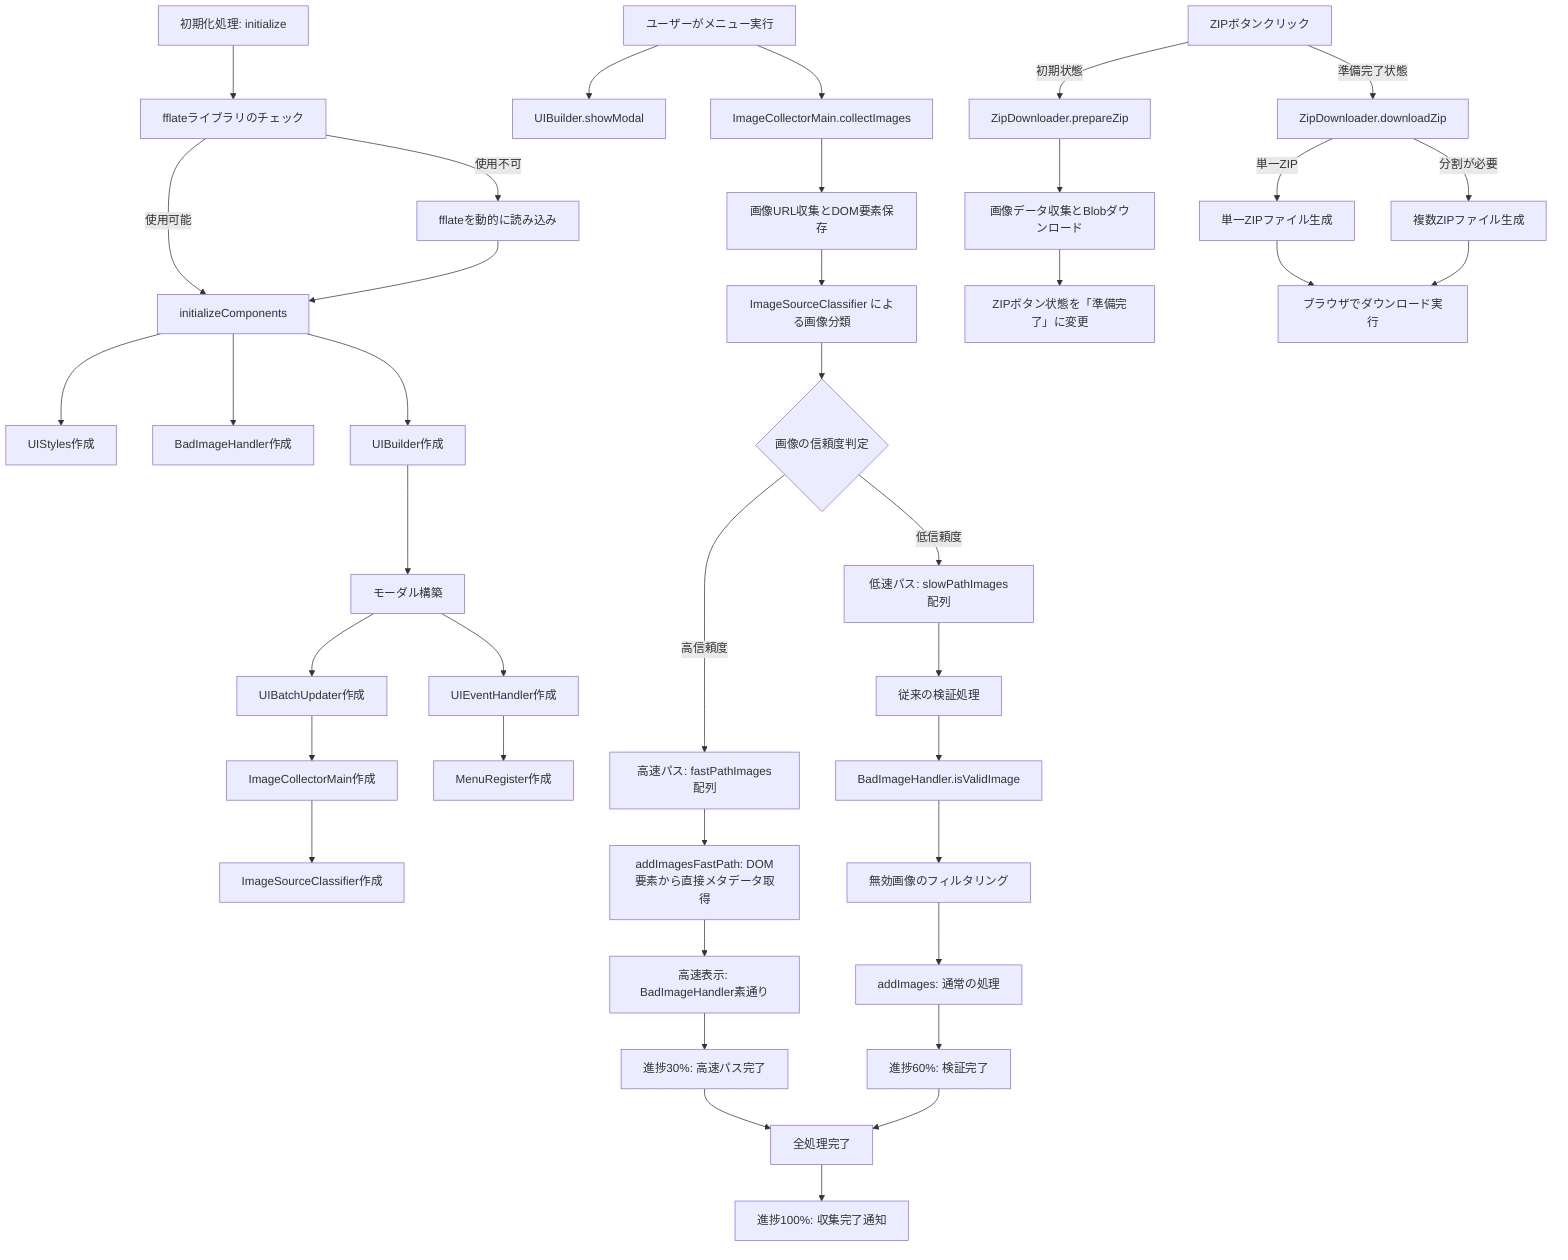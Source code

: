 flowchart TD
    A[初期化処理: initialize] --> B[fflateライブラリのチェック]
    B -->|使用可能| C[initializeComponents]
    B -->|使用不可| D[fflateを動的に読み込み]
    D --> C
    
    C --> E[UIStyles作成]
    C --> F[BadImageHandler作成]
    C --> G[UIBuilder作成]
    G --> H[モーダル構築]
    H --> I[UIBatchUpdater作成]
    H --> J[UIEventHandler作成]
    I --> K[ImageCollectorMain作成]
    J --> L[MenuRegister作成]
    K --> M[ImageSourceClassifier作成]
    
    N[ユーザーがメニュー実行] --> O[UIBuilder.showModal]
    N --> P[ImageCollectorMain.collectImages]
    
    P --> Q[画像URL収集とDOM要素保存]
    Q --> R[ImageSourceClassifier による画像分類]
    R --> S{画像の信頼度判定}
    
    S -->|高信頼度| T[高速パス: fastPathImages配列]
    S -->|低信頼度| U[低速パス: slowPathImages配列]
    
    T --> V[addImagesFastPath: DOM要素から直接メタデータ取得]
    V --> W[高速表示: BadImageHandler素通り]
    W --> X[進捗30%: 高速パス完了]
    
    U --> Y[従来の検証処理]
    Y --> Z[BadImageHandler.isValidImage]
    Z --> AA[無効画像のフィルタリング]
    AA --> BB[addImages: 通常の処理]
    BB --> CC[進捗60%: 検証完了]
    
    X --> DD[全処理完了]
    CC --> DD
    DD --> EE[進捗100%: 収集完了通知]
    
    FF[ZIPボタンクリック] -->|初期状態| GG[ZipDownloader.prepareZip]
    FF -->|準備完了状態| HH[ZipDownloader.downloadZip]
    
    GG --> II[画像データ収集とBlobダウンロード]
    II --> JJ[ZIPボタン状態を「準備完了」に変更]
    
    HH -->|単一ZIP| KK[単一ZIPファイル生成]
    HH -->|分割が必要| LL[複数ZIPファイル生成]
    KK --> MM[ブラウザでダウンロード実行]
    LL --> MM